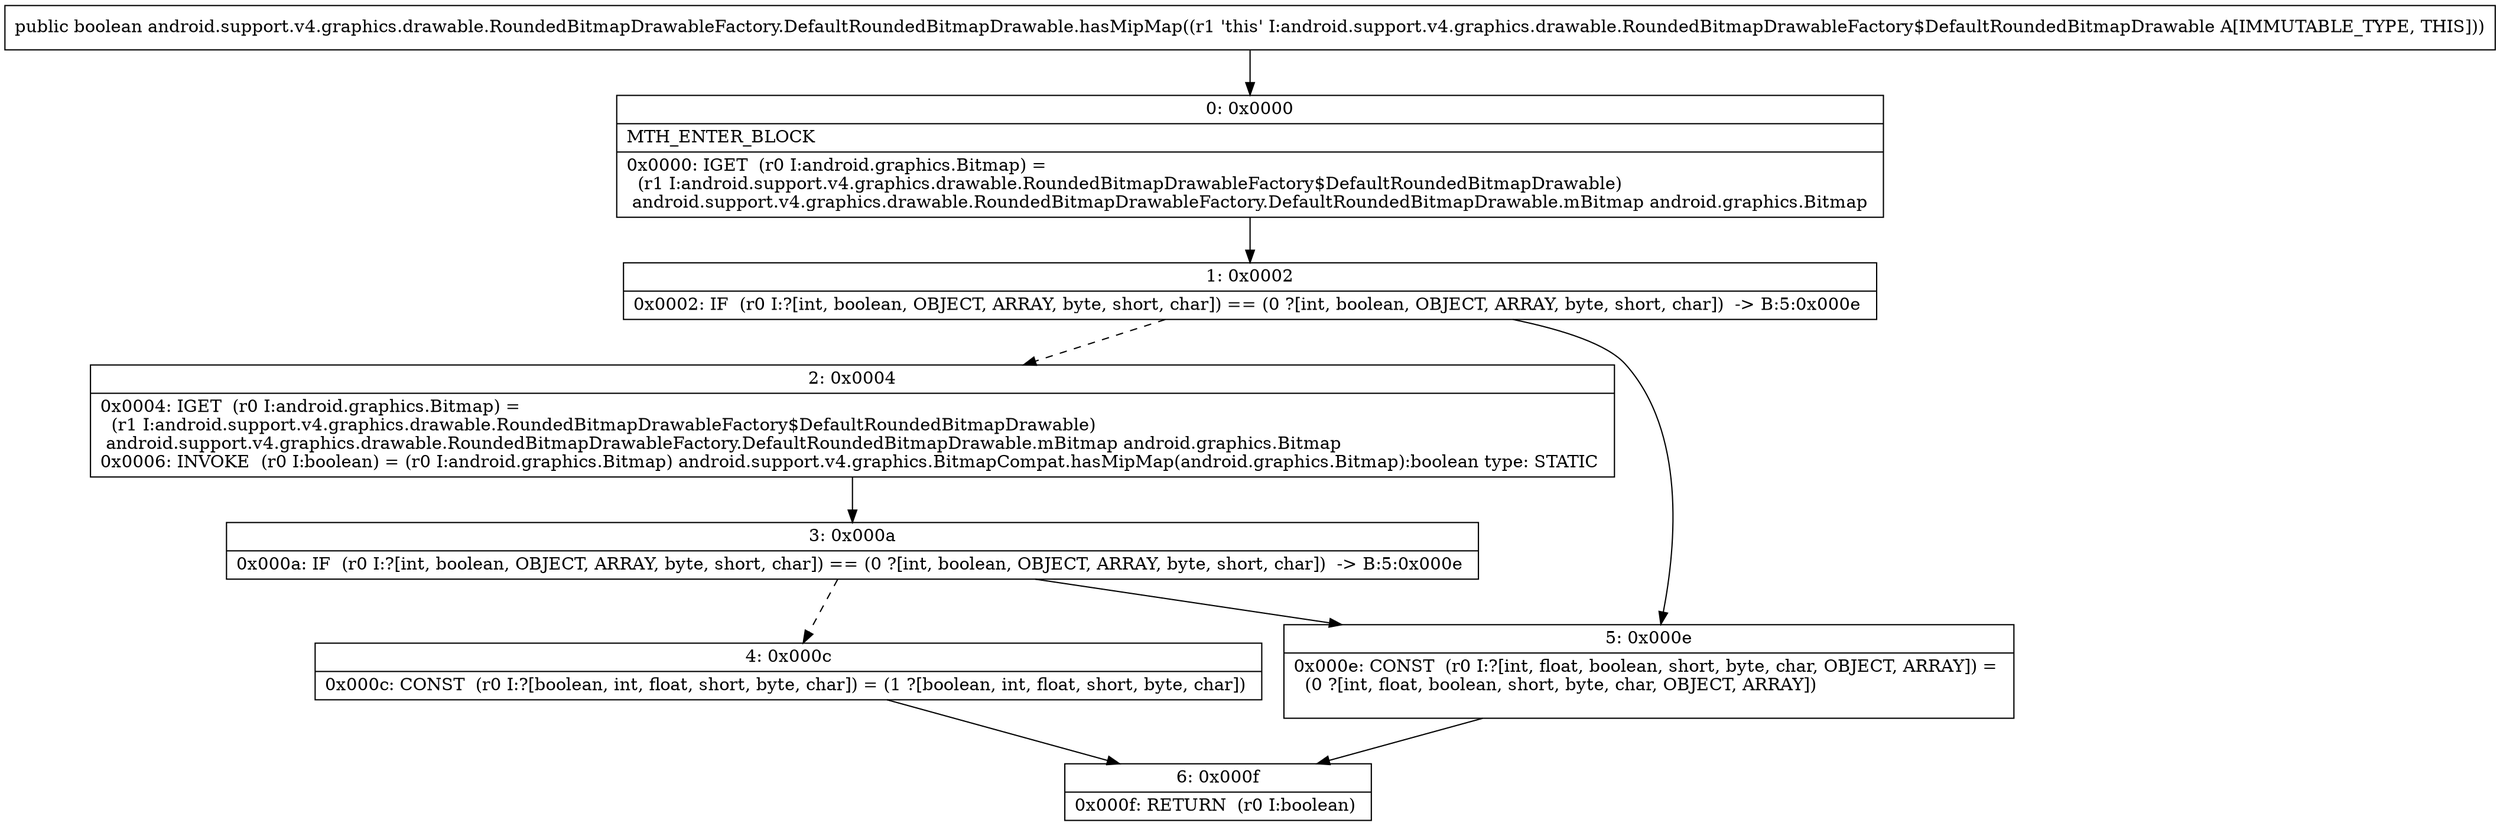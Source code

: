 digraph "CFG forandroid.support.v4.graphics.drawable.RoundedBitmapDrawableFactory.DefaultRoundedBitmapDrawable.hasMipMap()Z" {
Node_0 [shape=record,label="{0\:\ 0x0000|MTH_ENTER_BLOCK\l|0x0000: IGET  (r0 I:android.graphics.Bitmap) = \l  (r1 I:android.support.v4.graphics.drawable.RoundedBitmapDrawableFactory$DefaultRoundedBitmapDrawable)\l android.support.v4.graphics.drawable.RoundedBitmapDrawableFactory.DefaultRoundedBitmapDrawable.mBitmap android.graphics.Bitmap \l}"];
Node_1 [shape=record,label="{1\:\ 0x0002|0x0002: IF  (r0 I:?[int, boolean, OBJECT, ARRAY, byte, short, char]) == (0 ?[int, boolean, OBJECT, ARRAY, byte, short, char])  \-\> B:5:0x000e \l}"];
Node_2 [shape=record,label="{2\:\ 0x0004|0x0004: IGET  (r0 I:android.graphics.Bitmap) = \l  (r1 I:android.support.v4.graphics.drawable.RoundedBitmapDrawableFactory$DefaultRoundedBitmapDrawable)\l android.support.v4.graphics.drawable.RoundedBitmapDrawableFactory.DefaultRoundedBitmapDrawable.mBitmap android.graphics.Bitmap \l0x0006: INVOKE  (r0 I:boolean) = (r0 I:android.graphics.Bitmap) android.support.v4.graphics.BitmapCompat.hasMipMap(android.graphics.Bitmap):boolean type: STATIC \l}"];
Node_3 [shape=record,label="{3\:\ 0x000a|0x000a: IF  (r0 I:?[int, boolean, OBJECT, ARRAY, byte, short, char]) == (0 ?[int, boolean, OBJECT, ARRAY, byte, short, char])  \-\> B:5:0x000e \l}"];
Node_4 [shape=record,label="{4\:\ 0x000c|0x000c: CONST  (r0 I:?[boolean, int, float, short, byte, char]) = (1 ?[boolean, int, float, short, byte, char]) \l}"];
Node_5 [shape=record,label="{5\:\ 0x000e|0x000e: CONST  (r0 I:?[int, float, boolean, short, byte, char, OBJECT, ARRAY]) = \l  (0 ?[int, float, boolean, short, byte, char, OBJECT, ARRAY])\l \l}"];
Node_6 [shape=record,label="{6\:\ 0x000f|0x000f: RETURN  (r0 I:boolean) \l}"];
MethodNode[shape=record,label="{public boolean android.support.v4.graphics.drawable.RoundedBitmapDrawableFactory.DefaultRoundedBitmapDrawable.hasMipMap((r1 'this' I:android.support.v4.graphics.drawable.RoundedBitmapDrawableFactory$DefaultRoundedBitmapDrawable A[IMMUTABLE_TYPE, THIS])) }"];
MethodNode -> Node_0;
Node_0 -> Node_1;
Node_1 -> Node_2[style=dashed];
Node_1 -> Node_5;
Node_2 -> Node_3;
Node_3 -> Node_4[style=dashed];
Node_3 -> Node_5;
Node_4 -> Node_6;
Node_5 -> Node_6;
}

